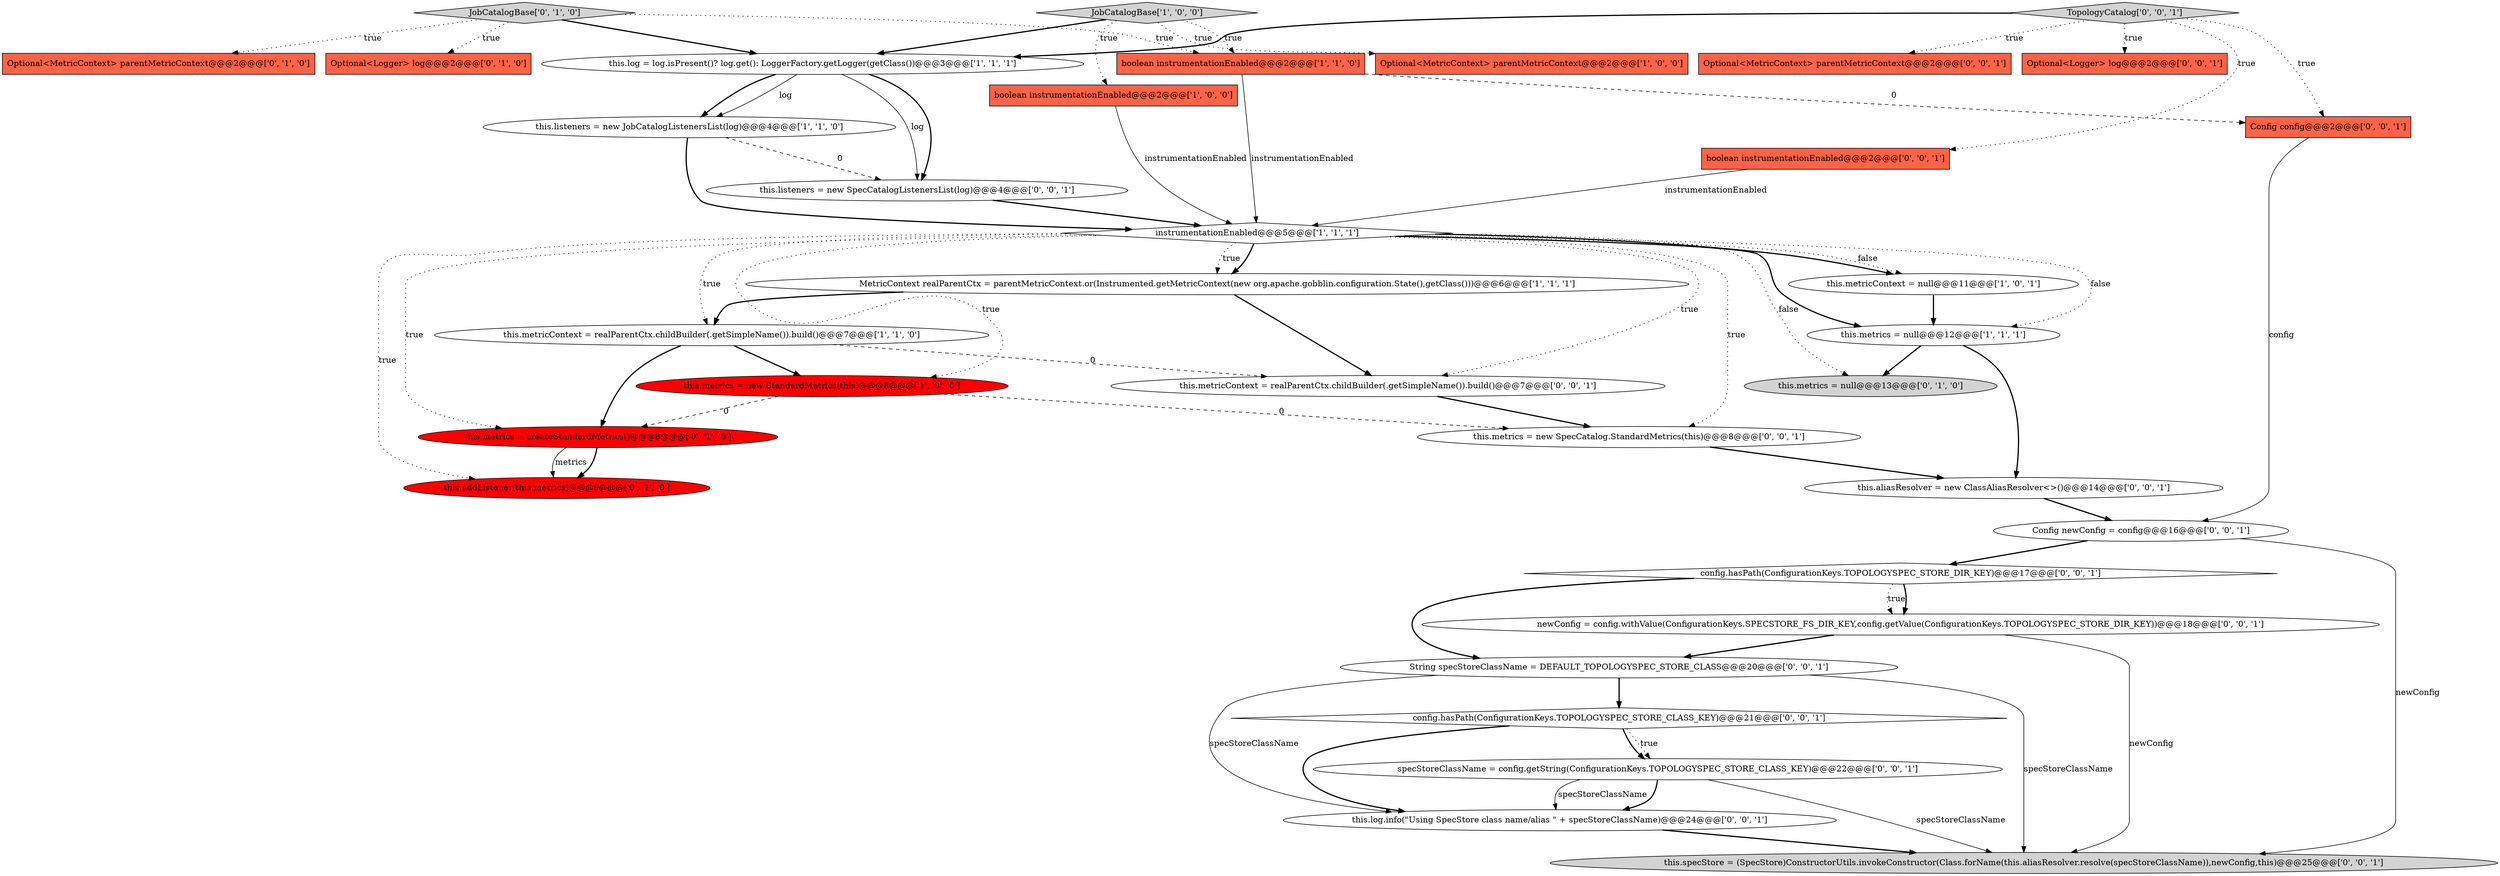 digraph {
15 [style = filled, label = "Optional<MetricContext> parentMetricContext@@@2@@@['0', '1', '0']", fillcolor = tomato, shape = box image = "AAA0AAABBB2BBB"];
11 [style = filled, label = "boolean instrumentationEnabled@@@2@@@['1', '1', '0']", fillcolor = tomato, shape = box image = "AAA0AAABBB1BBB"];
30 [style = filled, label = "Optional<MetricContext> parentMetricContext@@@2@@@['0', '0', '1']", fillcolor = tomato, shape = box image = "AAA0AAABBB3BBB"];
16 [style = filled, label = "Optional<Logger> log@@@2@@@['0', '1', '0']", fillcolor = tomato, shape = box image = "AAA0AAABBB2BBB"];
1 [style = filled, label = "boolean instrumentationEnabled@@@2@@@['1', '0', '0']", fillcolor = tomato, shape = box image = "AAA0AAABBB1BBB"];
33 [style = filled, label = "String specStoreClassName = DEFAULT_TOPOLOGYSPEC_STORE_CLASS@@@20@@@['0', '0', '1']", fillcolor = white, shape = ellipse image = "AAA0AAABBB3BBB"];
8 [style = filled, label = "instrumentationEnabled@@@5@@@['1', '1', '1']", fillcolor = white, shape = diamond image = "AAA0AAABBB1BBB"];
20 [style = filled, label = "specStoreClassName = config.getString(ConfigurationKeys.TOPOLOGYSPEC_STORE_CLASS_KEY)@@@22@@@['0', '0', '1']", fillcolor = white, shape = ellipse image = "AAA0AAABBB3BBB"];
24 [style = filled, label = "Config newConfig = config@@@16@@@['0', '0', '1']", fillcolor = white, shape = ellipse image = "AAA0AAABBB3BBB"];
29 [style = filled, label = "this.specStore = (SpecStore)ConstructorUtils.invokeConstructor(Class.forName(this.aliasResolver.resolve(specStoreClassName)),newConfig,this)@@@25@@@['0', '0', '1']", fillcolor = lightgray, shape = ellipse image = "AAA0AAABBB3BBB"];
19 [style = filled, label = "newConfig = config.withValue(ConfigurationKeys.SPECSTORE_FS_DIR_KEY,config.getValue(ConfigurationKeys.TOPOLOGYSPEC_STORE_DIR_KEY))@@@18@@@['0', '0', '1']", fillcolor = white, shape = ellipse image = "AAA0AAABBB3BBB"];
5 [style = filled, label = "MetricContext realParentCtx = parentMetricContext.or(Instrumented.getMetricContext(new org.apache.gobblin.configuration.State(),getClass()))@@@6@@@['1', '1', '1']", fillcolor = white, shape = ellipse image = "AAA0AAABBB1BBB"];
0 [style = filled, label = "this.metricContext = null@@@11@@@['1', '0', '1']", fillcolor = white, shape = ellipse image = "AAA0AAABBB1BBB"];
10 [style = filled, label = "this.metrics = new StandardMetrics(this)@@@8@@@['1', '0', '0']", fillcolor = red, shape = ellipse image = "AAA1AAABBB1BBB"];
13 [style = filled, label = "this.addListener(this.metrics)@@@9@@@['0', '1', '0']", fillcolor = red, shape = ellipse image = "AAA1AAABBB2BBB"];
3 [style = filled, label = "JobCatalogBase['1', '0', '0']", fillcolor = lightgray, shape = diamond image = "AAA0AAABBB1BBB"];
26 [style = filled, label = "this.log.info(\"Using SpecStore class name/alias \" + specStoreClassName)@@@24@@@['0', '0', '1']", fillcolor = white, shape = ellipse image = "AAA0AAABBB3BBB"];
27 [style = filled, label = "this.metricContext = realParentCtx.childBuilder(.getSimpleName()).build()@@@7@@@['0', '0', '1']", fillcolor = white, shape = ellipse image = "AAA0AAABBB3BBB"];
9 [style = filled, label = "Optional<MetricContext> parentMetricContext@@@2@@@['1', '0', '0']", fillcolor = tomato, shape = box image = "AAA0AAABBB1BBB"];
4 [style = filled, label = "this.log = log.isPresent()? log.get(): LoggerFactory.getLogger(getClass())@@@3@@@['1', '1', '1']", fillcolor = white, shape = ellipse image = "AAA0AAABBB1BBB"];
25 [style = filled, label = "TopologyCatalog['0', '0', '1']", fillcolor = lightgray, shape = diamond image = "AAA0AAABBB3BBB"];
14 [style = filled, label = "this.metrics = null@@@13@@@['0', '1', '0']", fillcolor = lightgray, shape = ellipse image = "AAA0AAABBB2BBB"];
34 [style = filled, label = "this.metrics = new SpecCatalog.StandardMetrics(this)@@@8@@@['0', '0', '1']", fillcolor = white, shape = ellipse image = "AAA0AAABBB3BBB"];
2 [style = filled, label = "this.listeners = new JobCatalogListenersList(log)@@@4@@@['1', '1', '0']", fillcolor = white, shape = ellipse image = "AAA0AAABBB1BBB"];
12 [style = filled, label = "this.metrics = createStandardMetrics()@@@8@@@['0', '1', '0']", fillcolor = red, shape = ellipse image = "AAA1AAABBB2BBB"];
22 [style = filled, label = "boolean instrumentationEnabled@@@2@@@['0', '0', '1']", fillcolor = tomato, shape = box image = "AAA0AAABBB3BBB"];
6 [style = filled, label = "this.metrics = null@@@12@@@['1', '1', '1']", fillcolor = white, shape = ellipse image = "AAA0AAABBB1BBB"];
18 [style = filled, label = "this.listeners = new SpecCatalogListenersList(log)@@@4@@@['0', '0', '1']", fillcolor = white, shape = ellipse image = "AAA0AAABBB3BBB"];
28 [style = filled, label = "config.hasPath(ConfigurationKeys.TOPOLOGYSPEC_STORE_DIR_KEY)@@@17@@@['0', '0', '1']", fillcolor = white, shape = diamond image = "AAA0AAABBB3BBB"];
32 [style = filled, label = "this.aliasResolver = new ClassAliasResolver<>()@@@14@@@['0', '0', '1']", fillcolor = white, shape = ellipse image = "AAA0AAABBB3BBB"];
23 [style = filled, label = "Optional<Logger> log@@@2@@@['0', '0', '1']", fillcolor = tomato, shape = box image = "AAA0AAABBB3BBB"];
17 [style = filled, label = "JobCatalogBase['0', '1', '0']", fillcolor = lightgray, shape = diamond image = "AAA0AAABBB2BBB"];
31 [style = filled, label = "Config config@@@2@@@['0', '0', '1']", fillcolor = tomato, shape = box image = "AAA0AAABBB3BBB"];
21 [style = filled, label = "config.hasPath(ConfigurationKeys.TOPOLOGYSPEC_STORE_CLASS_KEY)@@@21@@@['0', '0', '1']", fillcolor = white, shape = diamond image = "AAA0AAABBB3BBB"];
7 [style = filled, label = "this.metricContext = realParentCtx.childBuilder(.getSimpleName()).build()@@@7@@@['1', '1', '0']", fillcolor = white, shape = ellipse image = "AAA0AAABBB1BBB"];
33->29 [style = solid, label="specStoreClassName"];
6->32 [style = bold, label=""];
31->24 [style = solid, label="config"];
24->28 [style = bold, label=""];
19->33 [style = bold, label=""];
3->11 [style = dotted, label="true"];
21->20 [style = dotted, label="true"];
8->6 [style = dotted, label="false"];
7->10 [style = bold, label=""];
0->6 [style = bold, label=""];
7->12 [style = bold, label=""];
20->26 [style = bold, label=""];
4->18 [style = solid, label="log"];
25->31 [style = dotted, label="true"];
26->29 [style = bold, label=""];
8->14 [style = dotted, label="false"];
10->34 [style = dashed, label="0"];
10->12 [style = dashed, label="0"];
1->8 [style = solid, label="instrumentationEnabled"];
25->4 [style = bold, label=""];
8->7 [style = dotted, label="true"];
8->6 [style = bold, label=""];
4->18 [style = bold, label=""];
4->2 [style = bold, label=""];
28->19 [style = dotted, label="true"];
20->26 [style = solid, label="specStoreClassName"];
8->10 [style = dotted, label="true"];
3->9 [style = dotted, label="true"];
3->4 [style = bold, label=""];
20->29 [style = solid, label="specStoreClassName"];
8->34 [style = dotted, label="true"];
22->8 [style = solid, label="instrumentationEnabled"];
24->29 [style = solid, label="newConfig"];
19->29 [style = solid, label="newConfig"];
7->27 [style = dashed, label="0"];
17->16 [style = dotted, label="true"];
8->0 [style = bold, label=""];
6->14 [style = bold, label=""];
11->8 [style = solid, label="instrumentationEnabled"];
12->13 [style = bold, label=""];
21->26 [style = bold, label=""];
4->2 [style = solid, label="log"];
12->13 [style = solid, label="metrics"];
27->34 [style = bold, label=""];
28->33 [style = bold, label=""];
8->5 [style = bold, label=""];
21->20 [style = bold, label=""];
8->12 [style = dotted, label="true"];
8->5 [style = dotted, label="true"];
17->15 [style = dotted, label="true"];
11->31 [style = dashed, label="0"];
28->19 [style = bold, label=""];
25->22 [style = dotted, label="true"];
2->18 [style = dashed, label="0"];
5->7 [style = bold, label=""];
34->32 [style = bold, label=""];
18->8 [style = bold, label=""];
8->13 [style = dotted, label="true"];
5->27 [style = bold, label=""];
25->23 [style = dotted, label="true"];
8->27 [style = dotted, label="true"];
33->21 [style = bold, label=""];
25->30 [style = dotted, label="true"];
32->24 [style = bold, label=""];
8->0 [style = dotted, label="false"];
3->1 [style = dotted, label="true"];
17->4 [style = bold, label=""];
33->26 [style = solid, label="specStoreClassName"];
2->8 [style = bold, label=""];
17->11 [style = dotted, label="true"];
}
